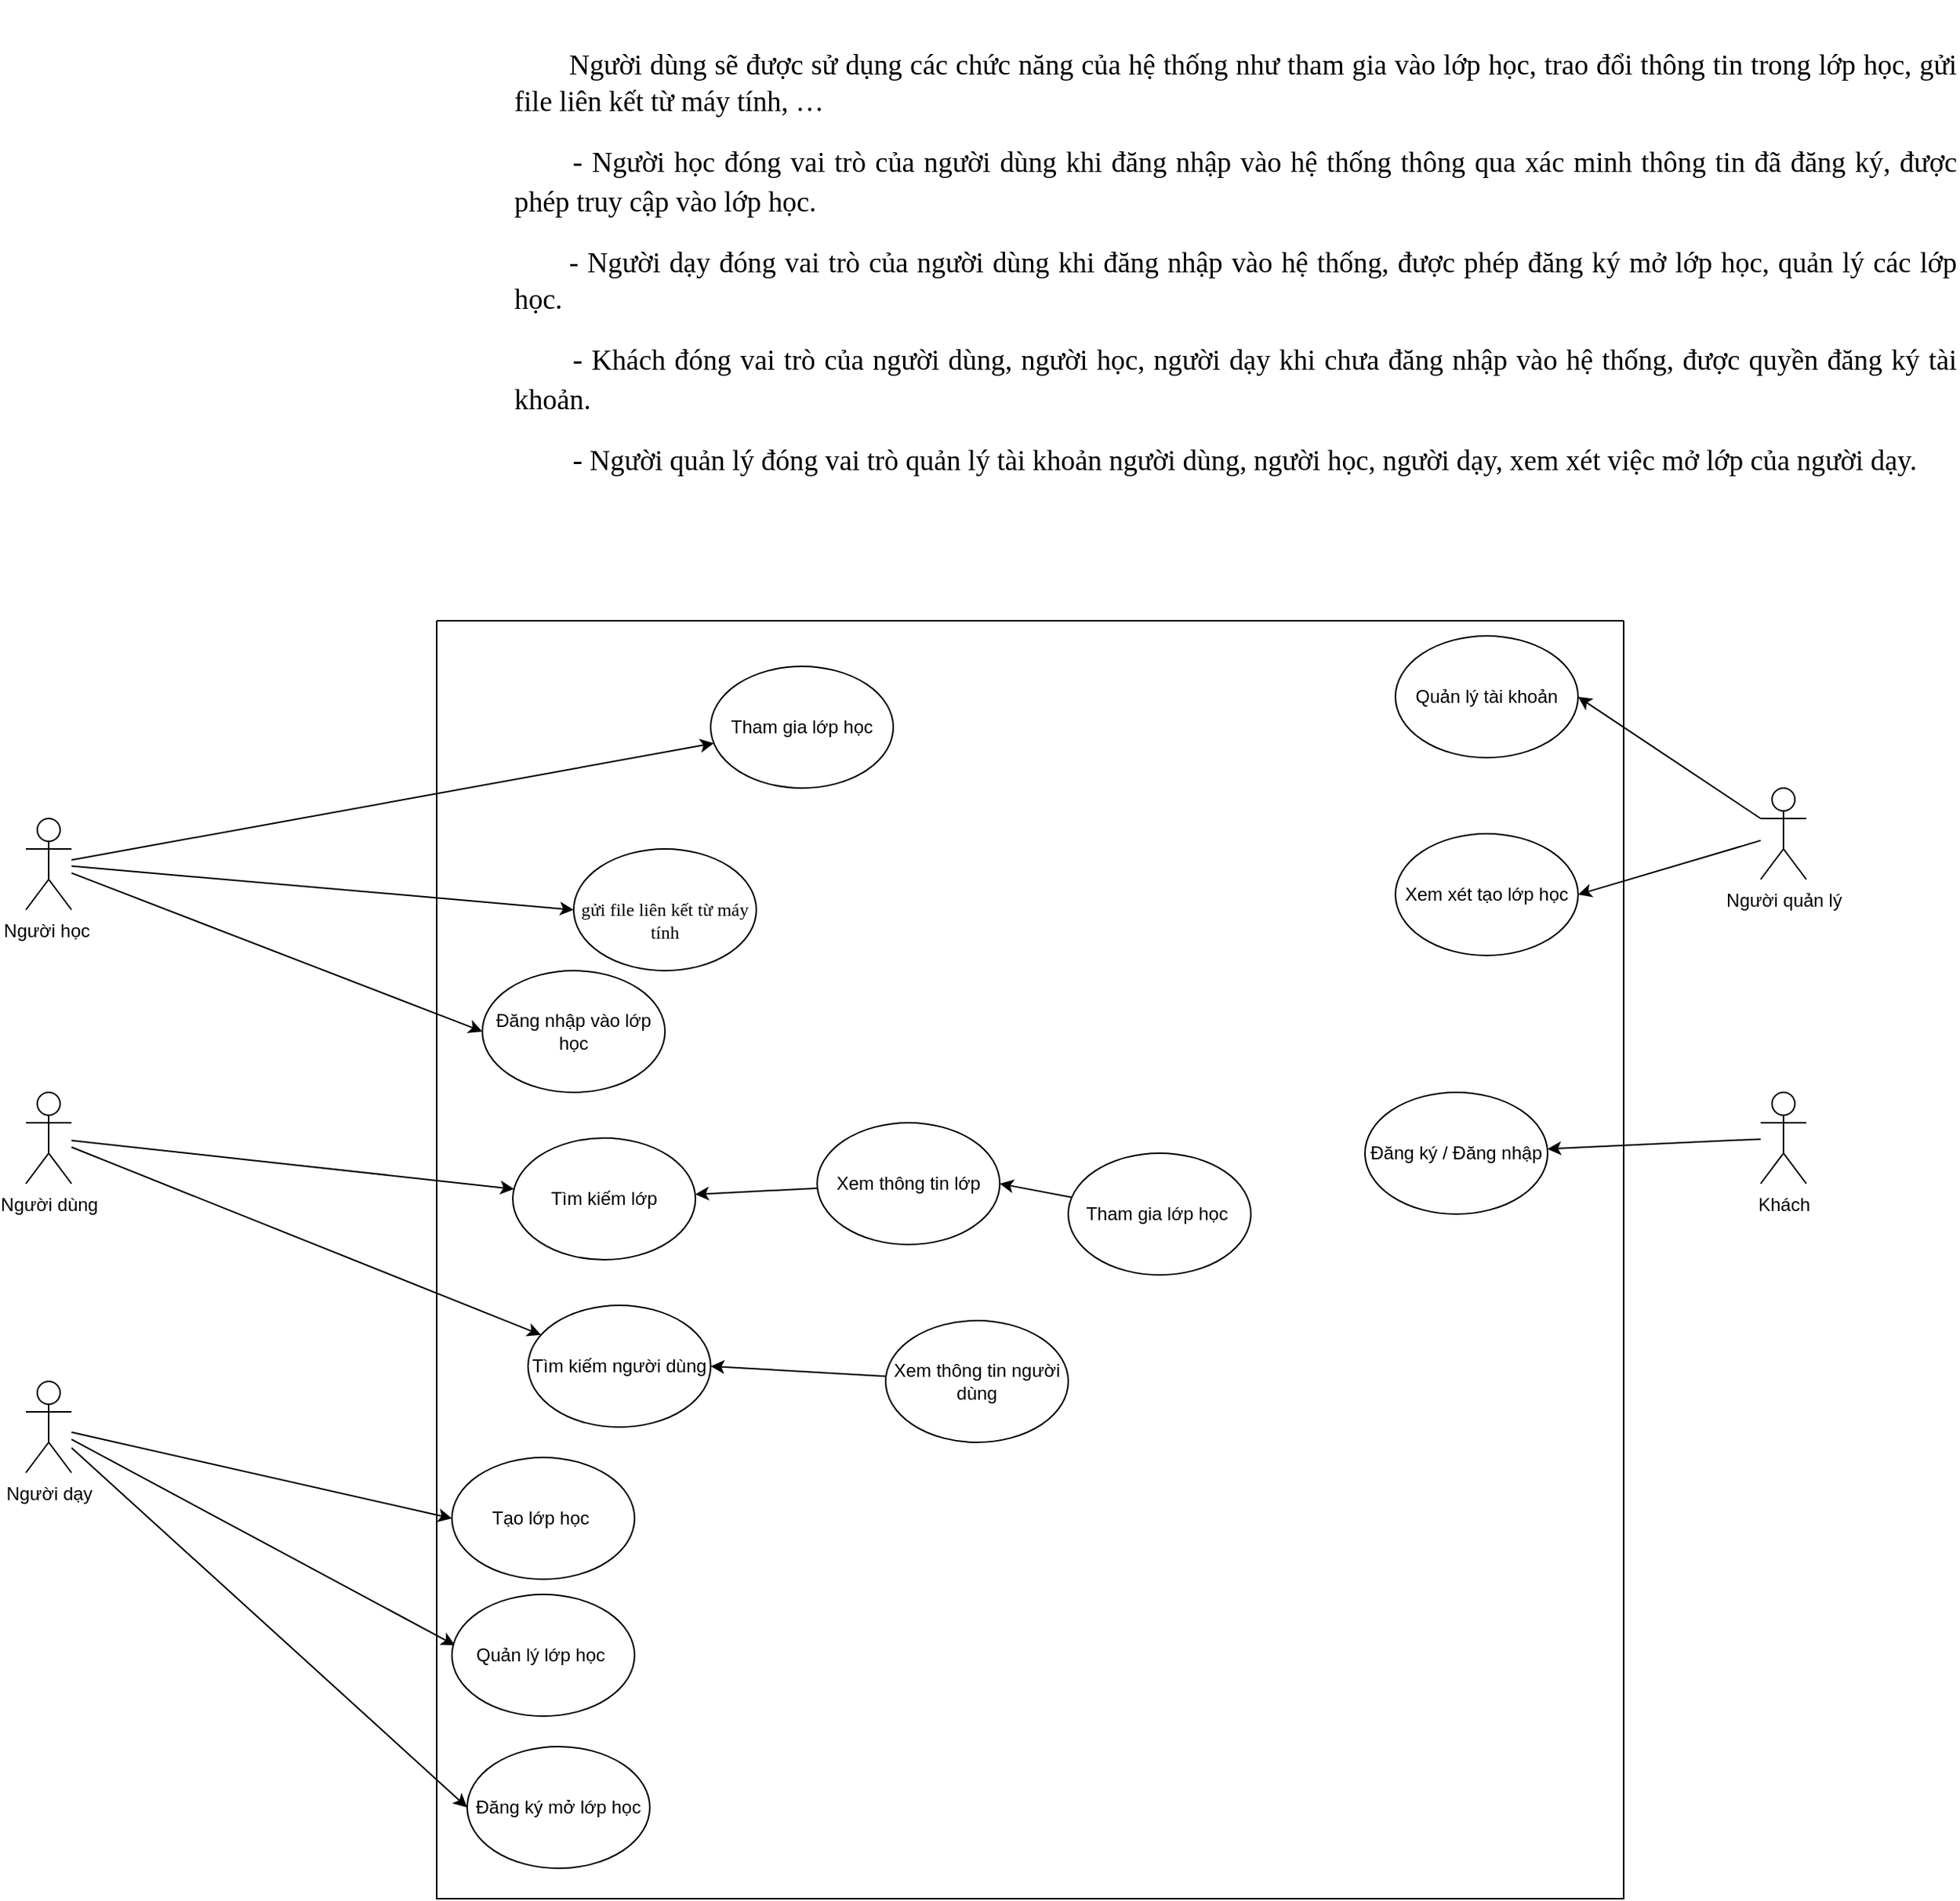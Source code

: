 <mxfile version="20.5.0" type="github">
  <diagram id="9sFnLMpEkX3xwLgNQpGo" name="Page-1">
    <mxGraphModel dx="1961" dy="1603" grid="1" gridSize="10" guides="1" tooltips="1" connect="1" arrows="1" fold="1" page="1" pageScale="1" pageWidth="850" pageHeight="1100" math="0" shadow="0">
      <root>
        <mxCell id="0" />
        <mxCell id="1" parent="0" />
        <mxCell id="EZXSfr5UPJ4AgPNX8Fhg-16" style="rounded=0;orthogonalLoop=1;jettySize=auto;html=1;" edge="1" parent="1" source="EZXSfr5UPJ4AgPNX8Fhg-1" target="EZXSfr5UPJ4AgPNX8Fhg-10">
          <mxGeometry relative="1" as="geometry" />
        </mxCell>
        <mxCell id="EZXSfr5UPJ4AgPNX8Fhg-27" style="edgeStyle=none;rounded=0;orthogonalLoop=1;jettySize=auto;html=1;entryX=0;entryY=0.5;entryDx=0;entryDy=0;" edge="1" parent="1" source="EZXSfr5UPJ4AgPNX8Fhg-1" target="EZXSfr5UPJ4AgPNX8Fhg-23">
          <mxGeometry relative="1" as="geometry" />
        </mxCell>
        <mxCell id="EZXSfr5UPJ4AgPNX8Fhg-34" style="edgeStyle=none;rounded=0;orthogonalLoop=1;jettySize=auto;html=1;entryX=0;entryY=0.5;entryDx=0;entryDy=0;fontSize=12;" edge="1" parent="1" source="EZXSfr5UPJ4AgPNX8Fhg-1" target="EZXSfr5UPJ4AgPNX8Fhg-33">
          <mxGeometry relative="1" as="geometry" />
        </mxCell>
        <mxCell id="EZXSfr5UPJ4AgPNX8Fhg-1" value="Người học&amp;nbsp;" style="shape=umlActor;verticalLabelPosition=bottom;verticalAlign=top;html=1;outlineConnect=0;" vertex="1" parent="1">
          <mxGeometry x="-260" y="180" width="30" height="60" as="geometry" />
        </mxCell>
        <mxCell id="EZXSfr5UPJ4AgPNX8Fhg-19" style="rounded=0;orthogonalLoop=1;jettySize=auto;html=1;entryX=0;entryY=0.5;entryDx=0;entryDy=0;" edge="1" parent="1" source="EZXSfr5UPJ4AgPNX8Fhg-3" target="EZXSfr5UPJ4AgPNX8Fhg-18">
          <mxGeometry relative="1" as="geometry" />
        </mxCell>
        <mxCell id="EZXSfr5UPJ4AgPNX8Fhg-20" style="rounded=0;orthogonalLoop=1;jettySize=auto;html=1;entryX=0.017;entryY=0.418;entryDx=0;entryDy=0;entryPerimeter=0;" edge="1" parent="1" source="EZXSfr5UPJ4AgPNX8Fhg-3" target="EZXSfr5UPJ4AgPNX8Fhg-13">
          <mxGeometry relative="1" as="geometry" />
        </mxCell>
        <mxCell id="EZXSfr5UPJ4AgPNX8Fhg-21" style="rounded=0;orthogonalLoop=1;jettySize=auto;html=1;entryX=0;entryY=0.5;entryDx=0;entryDy=0;" edge="1" parent="1" source="EZXSfr5UPJ4AgPNX8Fhg-3" target="EZXSfr5UPJ4AgPNX8Fhg-5">
          <mxGeometry relative="1" as="geometry" />
        </mxCell>
        <mxCell id="EZXSfr5UPJ4AgPNX8Fhg-3" value="Người dạy" style="shape=umlActor;verticalLabelPosition=bottom;verticalAlign=top;html=1;outlineConnect=0;" vertex="1" parent="1">
          <mxGeometry x="-260" y="550" width="30" height="60" as="geometry" />
        </mxCell>
        <mxCell id="EZXSfr5UPJ4AgPNX8Fhg-28" style="edgeStyle=none;rounded=0;orthogonalLoop=1;jettySize=auto;html=1;entryX=1;entryY=0.5;entryDx=0;entryDy=0;fontSize=12;" edge="1" parent="1" source="EZXSfr5UPJ4AgPNX8Fhg-6" target="EZXSfr5UPJ4AgPNX8Fhg-11">
          <mxGeometry relative="1" as="geometry" />
        </mxCell>
        <mxCell id="EZXSfr5UPJ4AgPNX8Fhg-29" style="edgeStyle=none;rounded=0;orthogonalLoop=1;jettySize=auto;html=1;entryX=1;entryY=0.5;entryDx=0;entryDy=0;fontSize=12;" edge="1" parent="1" source="EZXSfr5UPJ4AgPNX8Fhg-6" target="EZXSfr5UPJ4AgPNX8Fhg-12">
          <mxGeometry relative="1" as="geometry" />
        </mxCell>
        <mxCell id="EZXSfr5UPJ4AgPNX8Fhg-6" value="Người quản lý" style="shape=umlActor;verticalLabelPosition=bottom;verticalAlign=top;html=1;outlineConnect=0;" vertex="1" parent="1">
          <mxGeometry x="880" y="160" width="30" height="60" as="geometry" />
        </mxCell>
        <mxCell id="EZXSfr5UPJ4AgPNX8Fhg-30" style="edgeStyle=none;rounded=0;orthogonalLoop=1;jettySize=auto;html=1;fontSize=12;" edge="1" parent="1" source="EZXSfr5UPJ4AgPNX8Fhg-7" target="EZXSfr5UPJ4AgPNX8Fhg-14">
          <mxGeometry relative="1" as="geometry" />
        </mxCell>
        <mxCell id="EZXSfr5UPJ4AgPNX8Fhg-7" value="Khách" style="shape=umlActor;verticalLabelPosition=bottom;verticalAlign=top;html=1;outlineConnect=0;" vertex="1" parent="1">
          <mxGeometry x="880" y="360" width="30" height="60" as="geometry" />
        </mxCell>
        <mxCell id="EZXSfr5UPJ4AgPNX8Fhg-8" value="&#xa;&lt;b id=&quot;docs-internal-guid-c53052c6-7fff-33ee-c1e0-3ec148c205f4&quot; style=&quot;font-weight:normal;&quot;&gt;&lt;p style=&quot;line-height:1.284;text-indent: 27pt;text-align: justify;margin-top:12pt;margin-bottom:12pt;&quot; dir=&quot;ltr&quot;&gt;&lt;span style=&quot;font-size: 14pt; font-family: &amp;quot;Times New Roman&amp;quot;; color: rgb(0, 0, 0); background-color: transparent; font-weight: 400; font-style: normal; font-variant: normal; text-decoration: none; vertical-align: baseline;&quot;&gt;Người dùng sẽ được sử dụng các chức năng của hệ thống như tham gia vào lớp học, trao đổi thông tin trong lớp học, gửi file liên kết từ máy tính, …&lt;/span&gt;&lt;/p&gt;&lt;p style=&quot;line-height:1.284;text-indent: 27pt;text-align: justify;margin-top:12pt;margin-bottom:12pt;&quot; dir=&quot;ltr&quot;&gt;&lt;span style=&quot;font-size: 14pt; font-family: &amp;quot;Courier New&amp;quot;; color: rgb(0, 0, 0); background-color: transparent; font-weight: 400; font-style: normal; font-variant: normal; text-decoration: none; vertical-align: baseline;&quot;&gt;-&lt;/span&gt;&lt;span style=&quot;font-size: 7pt; font-family: &amp;quot;Times New Roman&amp;quot;; color: rgb(0, 0, 0); background-color: transparent; font-weight: 400; font-style: normal; font-variant: normal; text-decoration: none; vertical-align: baseline;&quot;&gt; &lt;/span&gt;&lt;span style=&quot;font-size: 14pt; font-family: &amp;quot;Times New Roman&amp;quot;; color: rgb(0, 0, 0); background-color: transparent; font-weight: 400; font-style: normal; font-variant: normal; text-decoration: none; vertical-align: baseline;&quot;&gt;Người học đóng vai trò của người dùng khi đăng nhập vào hệ thống thông qua xác minh thông tin đã đăng ký, được phép truy cập vào lớp học.&lt;/span&gt;&lt;/p&gt;&lt;p style=&quot;line-height:1.284;text-indent: 27pt;text-align: justify;margin-top:12pt;margin-bottom:12pt;&quot; dir=&quot;ltr&quot;&gt;&lt;span style=&quot;font-size: 14pt; font-family: &amp;quot;Times New Roman&amp;quot;; color: rgb(0, 0, 0); background-color: transparent; font-weight: 400; font-style: normal; font-variant: normal; text-decoration: none; vertical-align: baseline;&quot;&gt;- Người dạy đóng vai trò của người dùng khi đăng nhập vào hệ thống, được phép đăng ký mở lớp học, quản lý các lớp học.&lt;/span&gt;&lt;/p&gt;&lt;p style=&quot;line-height:1.284;text-indent: 27pt;text-align: justify;margin-top:12pt;margin-bottom:12pt;&quot; dir=&quot;ltr&quot;&gt;&lt;span style=&quot;font-size: 14pt; font-family: &amp;quot;Courier New&amp;quot;; color: rgb(0, 0, 0); background-color: transparent; font-weight: 400; font-style: normal; font-variant: normal; text-decoration: none; vertical-align: baseline;&quot;&gt;-&lt;/span&gt;&lt;span style=&quot;font-size: 7pt; font-family: &amp;quot;Times New Roman&amp;quot;; color: rgb(0, 0, 0); background-color: transparent; font-weight: 400; font-style: normal; font-variant: normal; text-decoration: none; vertical-align: baseline;&quot;&gt; &lt;/span&gt;&lt;span style=&quot;font-size: 14pt; font-family: &amp;quot;Times New Roman&amp;quot;; color: rgb(0, 0, 0); background-color: transparent; font-weight: 400; font-style: normal; font-variant: normal; text-decoration: none; vertical-align: baseline;&quot;&gt;Khách đóng vai trò của người dùng, người học, người dạy khi chưa đăng nhập vào hệ thống, được quyền đăng ký tài khoản.&lt;/span&gt;&lt;/p&gt;&lt;p style=&quot;line-height:1.284;text-indent: 27pt;text-align: justify;margin-top:12pt;margin-bottom:12pt;&quot; dir=&quot;ltr&quot;&gt;&lt;span style=&quot;font-size: 14pt; font-family: &amp;quot;Courier New&amp;quot;; color: rgb(0, 0, 0); background-color: transparent; font-weight: 400; font-style: normal; font-variant: normal; text-decoration: none; vertical-align: baseline;&quot;&gt;-&lt;/span&gt;&lt;span style=&quot;font-size: 7pt; font-family: &amp;quot;Times New Roman&amp;quot;; color: rgb(0, 0, 0); background-color: transparent; font-weight: 400; font-style: normal; font-variant: normal; text-decoration: none; vertical-align: baseline;&quot;&gt; &lt;/span&gt;&lt;span style=&quot;font-size: 14pt; font-family: &amp;quot;Times New Roman&amp;quot;; color: rgb(0, 0, 0); background-color: transparent; font-weight: 400; font-style: normal; font-variant: normal; text-decoration: none; vertical-align: baseline;&quot;&gt;Người quản lý đóng vai trò quản lý tài khoản người dùng, người học, người dạy, xem xét việc mở lớp của người dạy.&lt;/span&gt;&lt;/p&gt;&lt;/b&gt;&lt;br class=&quot;Apple-interchange-newline&quot;&gt;&#xa;&#xa;" style="text;html=1;strokeColor=none;fillColor=none;align=center;verticalAlign=middle;whiteSpace=wrap;rounded=0;" vertex="1" parent="1">
          <mxGeometry x="60" y="-300" width="950" height="260" as="geometry" />
        </mxCell>
        <mxCell id="EZXSfr5UPJ4AgPNX8Fhg-10" value="Tham gia lớp học" style="ellipse;whiteSpace=wrap;html=1;" vertex="1" parent="1">
          <mxGeometry x="190" y="80" width="120" height="80" as="geometry" />
        </mxCell>
        <mxCell id="EZXSfr5UPJ4AgPNX8Fhg-11" value="Quản lý tài khoản" style="ellipse;whiteSpace=wrap;html=1;" vertex="1" parent="1">
          <mxGeometry x="640" y="60" width="120" height="80" as="geometry" />
        </mxCell>
        <mxCell id="EZXSfr5UPJ4AgPNX8Fhg-12" value="Xem xét tạo lớp học" style="ellipse;whiteSpace=wrap;html=1;" vertex="1" parent="1">
          <mxGeometry x="640" y="190" width="120" height="80" as="geometry" />
        </mxCell>
        <mxCell id="EZXSfr5UPJ4AgPNX8Fhg-14" value="Đăng ký / Đăng nhập" style="ellipse;whiteSpace=wrap;html=1;" vertex="1" parent="1">
          <mxGeometry x="620" y="360" width="120" height="80" as="geometry" />
        </mxCell>
        <mxCell id="EZXSfr5UPJ4AgPNX8Fhg-17" value="&#xa;&#xa;" style="swimlane;startSize=0;" vertex="1" parent="1">
          <mxGeometry x="10" y="50" width="780" height="840" as="geometry" />
        </mxCell>
        <mxCell id="EZXSfr5UPJ4AgPNX8Fhg-18" value="Tạo lớp học&amp;nbsp;" style="ellipse;whiteSpace=wrap;html=1;" vertex="1" parent="EZXSfr5UPJ4AgPNX8Fhg-17">
          <mxGeometry x="10" y="550" width="120" height="80" as="geometry" />
        </mxCell>
        <mxCell id="EZXSfr5UPJ4AgPNX8Fhg-23" value="&lt;font style=&quot;font-size: 12px;&quot;&gt;&lt;br&gt;&lt;b id=&quot;docs-internal-guid-def37bf5-7fff-e7cd-ad57-8ef27c446c35&quot; style=&quot;font-weight: normal;&quot;&gt;&lt;span style=&quot;font-family: &amp;quot;Times New Roman&amp;quot;; color: rgb(0, 0, 0); background-color: transparent; font-weight: 400; font-style: normal; font-variant: normal; text-decoration: none; vertical-align: baseline;&quot;&gt;gửi file liên kết từ máy tính&lt;/span&gt;&lt;/b&gt;&lt;br&gt;&lt;/font&gt;" style="ellipse;whiteSpace=wrap;html=1;" vertex="1" parent="EZXSfr5UPJ4AgPNX8Fhg-17">
          <mxGeometry x="90" y="150" width="120" height="80" as="geometry" />
        </mxCell>
        <mxCell id="EZXSfr5UPJ4AgPNX8Fhg-33" value="Đăng nhập vào lớp học" style="ellipse;whiteSpace=wrap;html=1;fontSize=12;" vertex="1" parent="EZXSfr5UPJ4AgPNX8Fhg-17">
          <mxGeometry x="30" y="230" width="120" height="80" as="geometry" />
        </mxCell>
        <mxCell id="EZXSfr5UPJ4AgPNX8Fhg-5" value="Đăng ký mở lớp học" style="ellipse;whiteSpace=wrap;html=1;" vertex="1" parent="EZXSfr5UPJ4AgPNX8Fhg-17">
          <mxGeometry x="20" y="740" width="120" height="80" as="geometry" />
        </mxCell>
        <mxCell id="EZXSfr5UPJ4AgPNX8Fhg-13" value="Quản lý lớp học&amp;nbsp;" style="ellipse;whiteSpace=wrap;html=1;" vertex="1" parent="EZXSfr5UPJ4AgPNX8Fhg-17">
          <mxGeometry x="10" y="640" width="120" height="80" as="geometry" />
        </mxCell>
        <mxCell id="EZXSfr5UPJ4AgPNX8Fhg-39" value="Tìm kiếm lớp" style="ellipse;whiteSpace=wrap;html=1;fontSize=12;" vertex="1" parent="EZXSfr5UPJ4AgPNX8Fhg-17">
          <mxGeometry x="50" y="340" width="120" height="80" as="geometry" />
        </mxCell>
        <mxCell id="EZXSfr5UPJ4AgPNX8Fhg-48" style="edgeStyle=none;rounded=0;orthogonalLoop=1;jettySize=auto;html=1;entryX=1;entryY=0.5;entryDx=0;entryDy=0;fontSize=12;" edge="1" parent="EZXSfr5UPJ4AgPNX8Fhg-17" source="EZXSfr5UPJ4AgPNX8Fhg-40" target="EZXSfr5UPJ4AgPNX8Fhg-42">
          <mxGeometry relative="1" as="geometry" />
        </mxCell>
        <mxCell id="EZXSfr5UPJ4AgPNX8Fhg-40" value="Tham gia lớp học&amp;nbsp;" style="ellipse;whiteSpace=wrap;html=1;fontSize=12;" vertex="1" parent="EZXSfr5UPJ4AgPNX8Fhg-17">
          <mxGeometry x="415" y="350" width="120" height="80" as="geometry" />
        </mxCell>
        <mxCell id="EZXSfr5UPJ4AgPNX8Fhg-47" style="edgeStyle=none;rounded=0;orthogonalLoop=1;jettySize=auto;html=1;entryX=1;entryY=0.5;entryDx=0;entryDy=0;fontSize=12;" edge="1" parent="EZXSfr5UPJ4AgPNX8Fhg-17" source="EZXSfr5UPJ4AgPNX8Fhg-41" target="EZXSfr5UPJ4AgPNX8Fhg-43">
          <mxGeometry relative="1" as="geometry" />
        </mxCell>
        <mxCell id="EZXSfr5UPJ4AgPNX8Fhg-41" value="Xem thông tin người dùng" style="ellipse;whiteSpace=wrap;html=1;fontSize=12;" vertex="1" parent="EZXSfr5UPJ4AgPNX8Fhg-17">
          <mxGeometry x="295" y="460" width="120" height="80" as="geometry" />
        </mxCell>
        <mxCell id="EZXSfr5UPJ4AgPNX8Fhg-46" style="edgeStyle=none;rounded=0;orthogonalLoop=1;jettySize=auto;html=1;fontSize=12;" edge="1" parent="EZXSfr5UPJ4AgPNX8Fhg-17" source="EZXSfr5UPJ4AgPNX8Fhg-42" target="EZXSfr5UPJ4AgPNX8Fhg-39">
          <mxGeometry relative="1" as="geometry" />
        </mxCell>
        <mxCell id="EZXSfr5UPJ4AgPNX8Fhg-42" value="Xem thông tin lớp" style="ellipse;whiteSpace=wrap;html=1;fontSize=12;" vertex="1" parent="EZXSfr5UPJ4AgPNX8Fhg-17">
          <mxGeometry x="250" y="330" width="120" height="80" as="geometry" />
        </mxCell>
        <mxCell id="EZXSfr5UPJ4AgPNX8Fhg-43" value="Tìm kiếm người dùng" style="ellipse;whiteSpace=wrap;html=1;fontSize=12;" vertex="1" parent="EZXSfr5UPJ4AgPNX8Fhg-17">
          <mxGeometry x="60" y="450" width="120" height="80" as="geometry" />
        </mxCell>
        <mxCell id="EZXSfr5UPJ4AgPNX8Fhg-44" style="edgeStyle=none;rounded=0;orthogonalLoop=1;jettySize=auto;html=1;fontSize=12;" edge="1" parent="1" source="EZXSfr5UPJ4AgPNX8Fhg-35" target="EZXSfr5UPJ4AgPNX8Fhg-39">
          <mxGeometry relative="1" as="geometry" />
        </mxCell>
        <mxCell id="EZXSfr5UPJ4AgPNX8Fhg-45" style="edgeStyle=none;rounded=0;orthogonalLoop=1;jettySize=auto;html=1;fontSize=12;" edge="1" parent="1" source="EZXSfr5UPJ4AgPNX8Fhg-35" target="EZXSfr5UPJ4AgPNX8Fhg-43">
          <mxGeometry relative="1" as="geometry" />
        </mxCell>
        <mxCell id="EZXSfr5UPJ4AgPNX8Fhg-35" value="Người dùng" style="shape=umlActor;verticalLabelPosition=bottom;verticalAlign=top;html=1;outlineConnect=0;" vertex="1" parent="1">
          <mxGeometry x="-260" y="360" width="30" height="60" as="geometry" />
        </mxCell>
      </root>
    </mxGraphModel>
  </diagram>
</mxfile>
